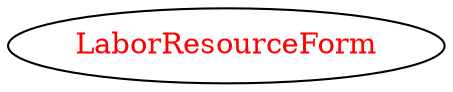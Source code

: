 digraph dependencyGraph {
 concentrate=true;
 ranksep="2.0";
 rankdir="LR"; 
 splines="ortho";
"LaborResourceForm" [fontcolor="red"];
}